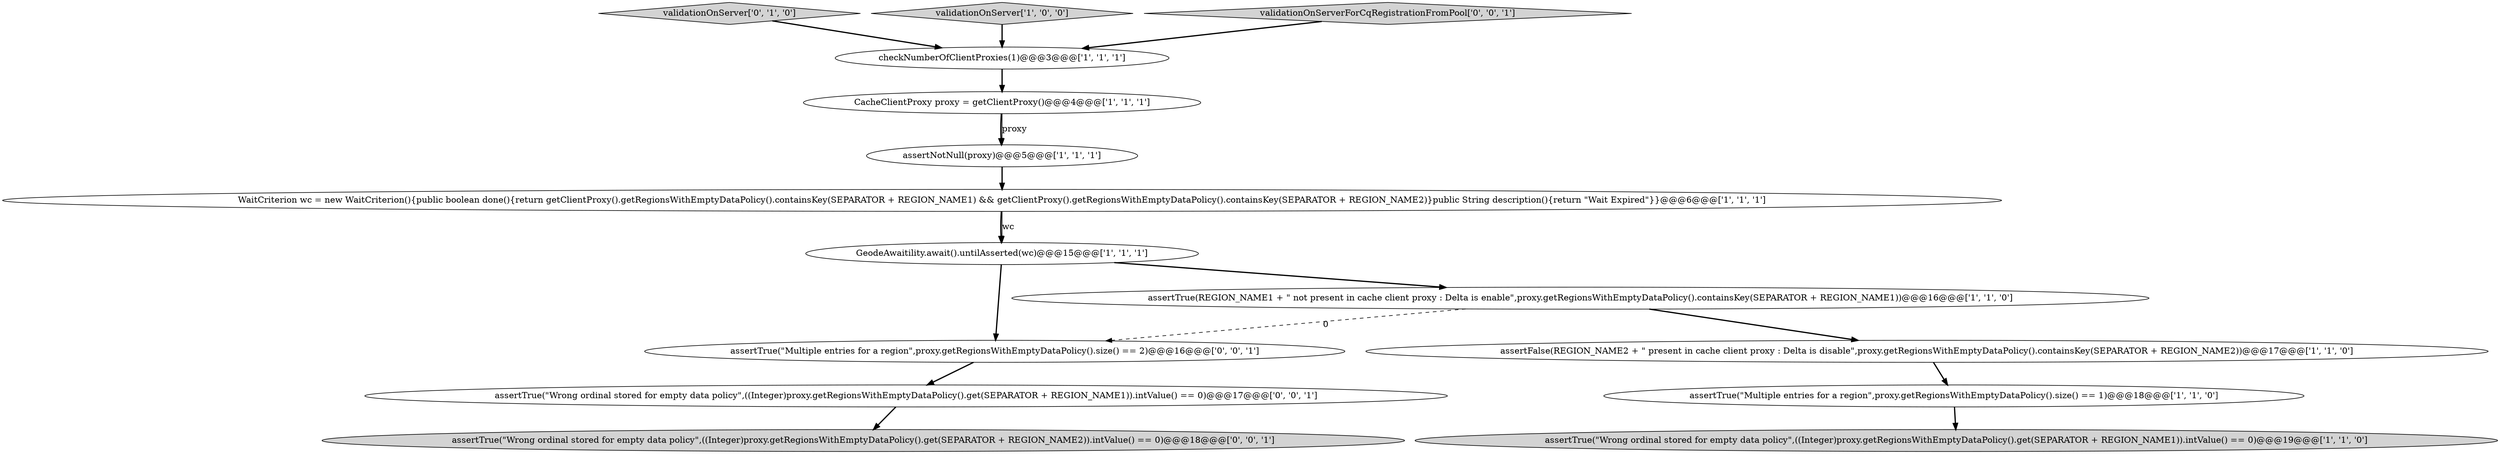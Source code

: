 digraph {
13 [style = filled, label = "assertTrue(\"Wrong ordinal stored for empty data policy\",((Integer)proxy.getRegionsWithEmptyDataPolicy().get(SEPARATOR + REGION_NAME1)).intValue() == 0)@@@17@@@['0', '0', '1']", fillcolor = white, shape = ellipse image = "AAA0AAABBB3BBB"];
10 [style = filled, label = "validationOnServer['0', '1', '0']", fillcolor = lightgray, shape = diamond image = "AAA0AAABBB2BBB"];
7 [style = filled, label = "GeodeAwaitility.await().untilAsserted(wc)@@@15@@@['1', '1', '1']", fillcolor = white, shape = ellipse image = "AAA0AAABBB1BBB"];
9 [style = filled, label = "assertNotNull(proxy)@@@5@@@['1', '1', '1']", fillcolor = white, shape = ellipse image = "AAA0AAABBB1BBB"];
3 [style = filled, label = "assertTrue(\"Multiple entries for a region\",proxy.getRegionsWithEmptyDataPolicy().size() == 1)@@@18@@@['1', '1', '0']", fillcolor = white, shape = ellipse image = "AAA0AAABBB1BBB"];
14 [style = filled, label = "assertTrue(\"Multiple entries for a region\",proxy.getRegionsWithEmptyDataPolicy().size() == 2)@@@16@@@['0', '0', '1']", fillcolor = white, shape = ellipse image = "AAA0AAABBB3BBB"];
5 [style = filled, label = "validationOnServer['1', '0', '0']", fillcolor = lightgray, shape = diamond image = "AAA0AAABBB1BBB"];
0 [style = filled, label = "CacheClientProxy proxy = getClientProxy()@@@4@@@['1', '1', '1']", fillcolor = white, shape = ellipse image = "AAA0AAABBB1BBB"];
1 [style = filled, label = "WaitCriterion wc = new WaitCriterion(){public boolean done(){return getClientProxy().getRegionsWithEmptyDataPolicy().containsKey(SEPARATOR + REGION_NAME1) && getClientProxy().getRegionsWithEmptyDataPolicy().containsKey(SEPARATOR + REGION_NAME2)}public String description(){return \"Wait Expired\"}}@@@6@@@['1', '1', '1']", fillcolor = white, shape = ellipse image = "AAA0AAABBB1BBB"];
6 [style = filled, label = "assertTrue(\"Wrong ordinal stored for empty data policy\",((Integer)proxy.getRegionsWithEmptyDataPolicy().get(SEPARATOR + REGION_NAME1)).intValue() == 0)@@@19@@@['1', '1', '0']", fillcolor = lightgray, shape = ellipse image = "AAA0AAABBB1BBB"];
8 [style = filled, label = "checkNumberOfClientProxies(1)@@@3@@@['1', '1', '1']", fillcolor = white, shape = ellipse image = "AAA0AAABBB1BBB"];
12 [style = filled, label = "assertTrue(\"Wrong ordinal stored for empty data policy\",((Integer)proxy.getRegionsWithEmptyDataPolicy().get(SEPARATOR + REGION_NAME2)).intValue() == 0)@@@18@@@['0', '0', '1']", fillcolor = lightgray, shape = ellipse image = "AAA0AAABBB3BBB"];
11 [style = filled, label = "validationOnServerForCqRegistrationFromPool['0', '0', '1']", fillcolor = lightgray, shape = diamond image = "AAA0AAABBB3BBB"];
2 [style = filled, label = "assertTrue(REGION_NAME1 + \" not present in cache client proxy : Delta is enable\",proxy.getRegionsWithEmptyDataPolicy().containsKey(SEPARATOR + REGION_NAME1))@@@16@@@['1', '1', '0']", fillcolor = white, shape = ellipse image = "AAA0AAABBB1BBB"];
4 [style = filled, label = "assertFalse(REGION_NAME2 + \" present in cache client proxy : Delta is disable\",proxy.getRegionsWithEmptyDataPolicy().containsKey(SEPARATOR + REGION_NAME2))@@@17@@@['1', '1', '0']", fillcolor = white, shape = ellipse image = "AAA0AAABBB1BBB"];
8->0 [style = bold, label=""];
11->8 [style = bold, label=""];
4->3 [style = bold, label=""];
3->6 [style = bold, label=""];
5->8 [style = bold, label=""];
0->9 [style = bold, label=""];
13->12 [style = bold, label=""];
14->13 [style = bold, label=""];
2->14 [style = dashed, label="0"];
9->1 [style = bold, label=""];
10->8 [style = bold, label=""];
0->9 [style = solid, label="proxy"];
2->4 [style = bold, label=""];
7->2 [style = bold, label=""];
1->7 [style = bold, label=""];
1->7 [style = solid, label="wc"];
7->14 [style = bold, label=""];
}
